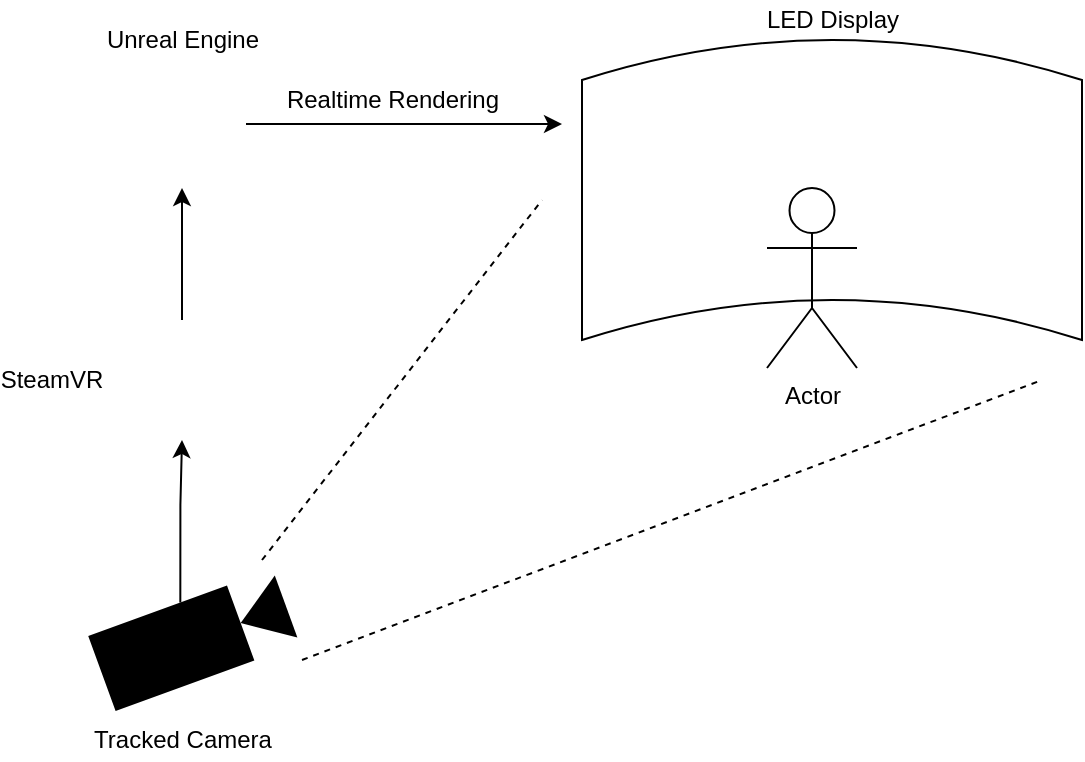 <mxfile version="14.7.6" type="device"><diagram id="C5Qie5vr0UG0iMZ49uPK" name="Page-1"><mxGraphModel dx="1038" dy="617" grid="1" gridSize="10" guides="1" tooltips="1" connect="1" arrows="1" fold="1" page="1" pageScale="1" pageWidth="850" pageHeight="1100" math="0" shadow="0"><root><mxCell id="0"/><mxCell id="1" parent="0"/><mxCell id="2WuhJz1N9VsM34B9XCXp-7" value="" style="shape=dataStorage;whiteSpace=wrap;html=1;fixedSize=1;rotation=90;size=20;" vertex="1" parent="1"><mxGeometry x="485" y="120" width="150" height="250" as="geometry"/></mxCell><mxCell id="2WuhJz1N9VsM34B9XCXp-12" value="LED Display" style="text;html=1;align=center;verticalAlign=middle;resizable=0;points=[];autosize=1;strokeColor=none;" vertex="1" parent="1"><mxGeometry x="520" y="150" width="80" height="20" as="geometry"/></mxCell><mxCell id="2WuhJz1N9VsM34B9XCXp-1" value="Actor" style="shape=umlActor;verticalLabelPosition=bottom;verticalAlign=top;html=1;outlineConnect=0;rotation=0;" vertex="1" parent="1"><mxGeometry x="527.5" y="244" width="45" height="90" as="geometry"/></mxCell><mxCell id="2WuhJz1N9VsM34B9XCXp-15" style="edgeStyle=orthogonalEdgeStyle;rounded=0;orthogonalLoop=1;jettySize=auto;html=1;exitX=0.5;exitY=0;exitDx=0;exitDy=0;exitPerimeter=0;entryX=0.5;entryY=1;entryDx=0;entryDy=0;" edge="1" parent="1" source="2WuhJz1N9VsM34B9XCXp-14" target="2WuhJz1N9VsM34B9XCXp-22"><mxGeometry relative="1" as="geometry"><mxPoint x="95" y="360" as="targetPoint"/></mxGeometry></mxCell><mxCell id="2WuhJz1N9VsM34B9XCXp-14" value="" style="shape=mxgraph.signs.tech.video_camera;html=1;pointerEvents=1;fillColor=#000000;strokeColor=none;verticalLabelPosition=bottom;verticalAlign=top;align=center;rotation=-20;" vertex="1" parent="1"><mxGeometry x="192" y="450" width="98" height="40" as="geometry"/></mxCell><mxCell id="2WuhJz1N9VsM34B9XCXp-17" style="edgeStyle=orthogonalEdgeStyle;rounded=0;orthogonalLoop=1;jettySize=auto;html=1;exitX=0.5;exitY=0;exitDx=0;exitDy=0;entryX=0.5;entryY=1;entryDx=0;entryDy=0;" edge="1" parent="1" source="2WuhJz1N9VsM34B9XCXp-22" target="2WuhJz1N9VsM34B9XCXp-20"><mxGeometry relative="1" as="geometry"><mxPoint x="234" y="370" as="targetPoint"/><mxPoint x="95" y="340" as="sourcePoint"/></mxGeometry></mxCell><mxCell id="2WuhJz1N9VsM34B9XCXp-31" style="edgeStyle=orthogonalEdgeStyle;rounded=0;orthogonalLoop=1;jettySize=auto;html=1;exitX=1;exitY=0.5;exitDx=0;exitDy=0;" edge="1" parent="1" source="2WuhJz1N9VsM34B9XCXp-20"><mxGeometry relative="1" as="geometry"><mxPoint x="425" y="212" as="targetPoint"/></mxGeometry></mxCell><mxCell id="2WuhJz1N9VsM34B9XCXp-20" value="" style="shape=image;html=1;verticalAlign=top;verticalLabelPosition=bottom;labelBackgroundColor=#ffffff;imageAspect=0;aspect=fixed;image=https://cdn4.iconfinder.com/data/icons/various-icons-2/128/Unreal_Engine.png" vertex="1" parent="1"><mxGeometry x="203" y="180" width="64" height="64" as="geometry"/></mxCell><mxCell id="2WuhJz1N9VsM34B9XCXp-22" value="" style="shape=image;html=1;verticalAlign=top;verticalLabelPosition=bottom;labelBackgroundColor=#ffffff;imageAspect=0;aspect=fixed;image=https://cdn3.iconfinder.com/data/icons/social-media-2169/24/social_media_social_media_logo_steam-128.png" vertex="1" parent="1"><mxGeometry x="205" y="310" width="60" height="60" as="geometry"/></mxCell><mxCell id="2WuhJz1N9VsM34B9XCXp-24" value="SteamVR" style="text;html=1;strokeColor=none;fillColor=none;align=center;verticalAlign=middle;whiteSpace=wrap;rounded=0;" vertex="1" parent="1"><mxGeometry x="150" y="330" width="40" height="20" as="geometry"/></mxCell><mxCell id="2WuhJz1N9VsM34B9XCXp-26" value="Tracked Camera" style="text;html=1;align=center;verticalAlign=middle;resizable=0;points=[];autosize=1;strokeColor=none;" vertex="1" parent="1"><mxGeometry x="185" y="510" width="100" height="20" as="geometry"/></mxCell><mxCell id="2WuhJz1N9VsM34B9XCXp-27" value="Unreal Engine" style="text;html=1;align=center;verticalAlign=middle;resizable=0;points=[];autosize=1;strokeColor=none;" vertex="1" parent="1"><mxGeometry x="190" y="160" width="90" height="20" as="geometry"/></mxCell><mxCell id="2WuhJz1N9VsM34B9XCXp-29" value="" style="endArrow=none;dashed=1;html=1;" edge="1" parent="1"><mxGeometry width="50" height="50" relative="1" as="geometry"><mxPoint x="275" y="430" as="sourcePoint"/><mxPoint x="415" y="250" as="targetPoint"/></mxGeometry></mxCell><mxCell id="2WuhJz1N9VsM34B9XCXp-30" value="" style="endArrow=none;dashed=1;html=1;" edge="1" parent="1"><mxGeometry width="50" height="50" relative="1" as="geometry"><mxPoint x="295" y="480" as="sourcePoint"/><mxPoint x="665" y="340" as="targetPoint"/></mxGeometry></mxCell><mxCell id="2WuhJz1N9VsM34B9XCXp-32" value="Realtime Rendering" style="text;html=1;align=center;verticalAlign=middle;resizable=0;points=[];autosize=1;strokeColor=none;" vertex="1" parent="1"><mxGeometry x="280" y="190" width="120" height="20" as="geometry"/></mxCell></root></mxGraphModel></diagram></mxfile>